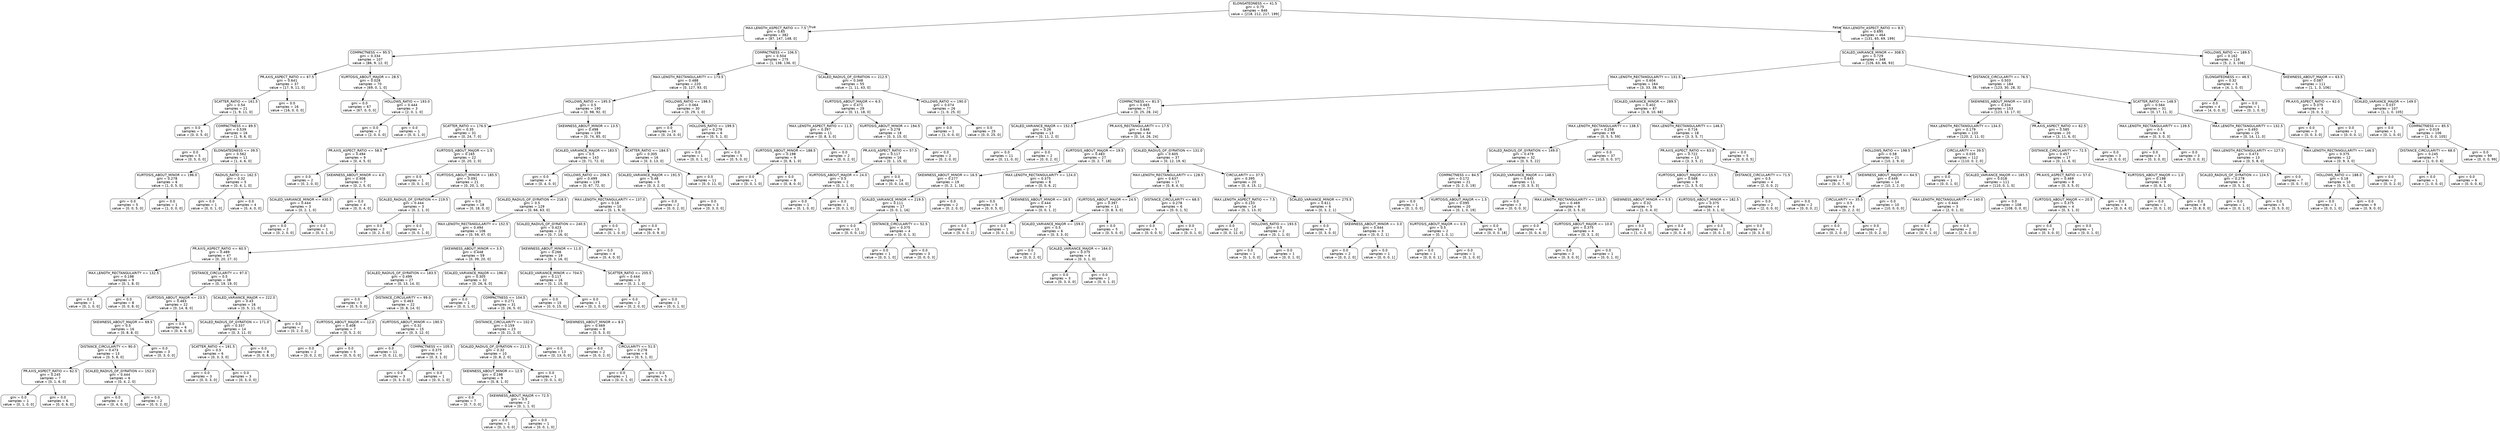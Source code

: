 digraph Tree {
node [shape=box, style="rounded", color="black", fontname="helvetica"] ;
edge [fontname="helvetica"] ;
0 [label="ELONGATEDNESS <= 41.5\ngini = 0.75\nsamples = 846\nvalue = [218, 212, 217, 199]"] ;
1 [label="MAX.LENGTH_ASPECT_RATIO <= 7.5\ngini = 0.65\nsamples = 382\nvalue = [87, 147, 148, 0]"] ;
0 -> 1 [labeldistance=2.5, labelangle=45, headlabel="True"] ;
2 [label="COMPACTNESS <= 95.5\ngini = 0.334\nsamples = 107\nvalue = [86, 9, 12, 0]"] ;
1 -> 2 ;
3 [label="PR.AXIS_ASPECT_RATIO <= 67.5\ngini = 0.641\nsamples = 37\nvalue = [17, 9, 11, 0]"] ;
2 -> 3 ;
4 [label="SCATTER_RATIO <= 161.5\ngini = 0.54\nsamples = 21\nvalue = [1, 9, 11, 0]"] ;
3 -> 4 ;
5 [label="gini = 0.0\nsamples = 5\nvalue = [0, 0, 5, 0]"] ;
4 -> 5 ;
6 [label="COMPACTNESS <= 89.5\ngini = 0.539\nsamples = 16\nvalue = [1, 9, 6, 0]"] ;
4 -> 6 ;
7 [label="gini = 0.0\nsamples = 5\nvalue = [0, 5, 0, 0]"] ;
6 -> 7 ;
8 [label="ELONGATEDNESS <= 39.5\ngini = 0.562\nsamples = 11\nvalue = [1, 4, 6, 0]"] ;
6 -> 8 ;
9 [label="KURTOSIS_ABOUT_MINOR <= 196.0\ngini = 0.278\nsamples = 6\nvalue = [1, 0, 5, 0]"] ;
8 -> 9 ;
10 [label="gini = 0.0\nsamples = 5\nvalue = [0, 0, 5, 0]"] ;
9 -> 10 ;
11 [label="gini = 0.0\nsamples = 1\nvalue = [1, 0, 0, 0]"] ;
9 -> 11 ;
12 [label="RADIUS_RATIO <= 162.5\ngini = 0.32\nsamples = 5\nvalue = [0, 4, 1, 0]"] ;
8 -> 12 ;
13 [label="gini = 0.0\nsamples = 1\nvalue = [0, 0, 1, 0]"] ;
12 -> 13 ;
14 [label="gini = 0.0\nsamples = 4\nvalue = [0, 4, 0, 0]"] ;
12 -> 14 ;
15 [label="gini = 0.0\nsamples = 16\nvalue = [16, 0, 0, 0]"] ;
3 -> 15 ;
16 [label="KURTOSIS_ABOUT_MAJOR <= 28.5\ngini = 0.028\nsamples = 70\nvalue = [69, 0, 1, 0]"] ;
2 -> 16 ;
17 [label="gini = 0.0\nsamples = 67\nvalue = [67, 0, 0, 0]"] ;
16 -> 17 ;
18 [label="HOLLOWS_RATIO <= 193.0\ngini = 0.444\nsamples = 3\nvalue = [2, 0, 1, 0]"] ;
16 -> 18 ;
19 [label="gini = 0.0\nsamples = 2\nvalue = [2, 0, 0, 0]"] ;
18 -> 19 ;
20 [label="gini = 0.0\nsamples = 1\nvalue = [0, 0, 1, 0]"] ;
18 -> 20 ;
21 [label="COMPACTNESS <= 106.5\ngini = 0.504\nsamples = 275\nvalue = [1, 138, 136, 0]"] ;
1 -> 21 ;
22 [label="MAX.LENGTH_RECTANGULARITY <= 173.5\ngini = 0.488\nsamples = 220\nvalue = [0, 127, 93, 0]"] ;
21 -> 22 ;
23 [label="HOLLOWS_RATIO <= 195.5\ngini = 0.5\nsamples = 190\nvalue = [0, 98, 92, 0]"] ;
22 -> 23 ;
24 [label="SCATTER_RATIO <= 176.5\ngini = 0.35\nsamples = 31\nvalue = [0, 24, 7, 0]"] ;
23 -> 24 ;
25 [label="PR.AXIS_ASPECT_RATIO <= 58.5\ngini = 0.494\nsamples = 9\nvalue = [0, 4, 5, 0]"] ;
24 -> 25 ;
26 [label="gini = 0.0\nsamples = 2\nvalue = [0, 2, 0, 0]"] ;
25 -> 26 ;
27 [label="SKEWNESS_ABOUT_MINOR <= 4.0\ngini = 0.408\nsamples = 7\nvalue = [0, 2, 5, 0]"] ;
25 -> 27 ;
28 [label="SCALED_VARIANCE_MINOR <= 430.5\ngini = 0.444\nsamples = 3\nvalue = [0, 2, 1, 0]"] ;
27 -> 28 ;
29 [label="gini = 0.0\nsamples = 2\nvalue = [0, 2, 0, 0]"] ;
28 -> 29 ;
30 [label="gini = 0.0\nsamples = 1\nvalue = [0, 0, 1, 0]"] ;
28 -> 30 ;
31 [label="gini = 0.0\nsamples = 4\nvalue = [0, 0, 4, 0]"] ;
27 -> 31 ;
32 [label="KURTOSIS_ABOUT_MAJOR <= 1.5\ngini = 0.165\nsamples = 22\nvalue = [0, 20, 2, 0]"] ;
24 -> 32 ;
33 [label="gini = 0.0\nsamples = 1\nvalue = [0, 0, 1, 0]"] ;
32 -> 33 ;
34 [label="KURTOSIS_ABOUT_MINOR <= 185.5\ngini = 0.091\nsamples = 21\nvalue = [0, 20, 1, 0]"] ;
32 -> 34 ;
35 [label="SCALED_RADIUS_OF_GYRATION <= 219.5\ngini = 0.444\nsamples = 3\nvalue = [0, 2, 1, 0]"] ;
34 -> 35 ;
36 [label="gini = 0.0\nsamples = 2\nvalue = [0, 2, 0, 0]"] ;
35 -> 36 ;
37 [label="gini = 0.0\nsamples = 1\nvalue = [0, 0, 1, 0]"] ;
35 -> 37 ;
38 [label="gini = 0.0\nsamples = 18\nvalue = [0, 18, 0, 0]"] ;
34 -> 38 ;
39 [label="SKEWNESS_ABOUT_MINOR <= 13.5\ngini = 0.498\nsamples = 159\nvalue = [0, 74, 85, 0]"] ;
23 -> 39 ;
40 [label="SCALED_VARIANCE_MAJOR <= 183.5\ngini = 0.5\nsamples = 143\nvalue = [0, 71, 72, 0]"] ;
39 -> 40 ;
41 [label="gini = 0.0\nsamples = 4\nvalue = [0, 4, 0, 0]"] ;
40 -> 41 ;
42 [label="HOLLOWS_RATIO <= 206.5\ngini = 0.499\nsamples = 139\nvalue = [0, 67, 72, 0]"] ;
40 -> 42 ;
43 [label="SCALED_RADIUS_OF_GYRATION <= 218.5\ngini = 0.5\nsamples = 129\nvalue = [0, 66, 63, 0]"] ;
42 -> 43 ;
44 [label="MAX.LENGTH_RECTANGULARITY <= 152.5\ngini = 0.494\nsamples = 106\nvalue = [0, 59, 47, 0]"] ;
43 -> 44 ;
45 [label="PR.AXIS_ASPECT_RATIO <= 60.5\ngini = 0.489\nsamples = 47\nvalue = [0, 20, 27, 0]"] ;
44 -> 45 ;
46 [label="MAX.LENGTH_RECTANGULARITY <= 132.5\ngini = 0.198\nsamples = 9\nvalue = [0, 1, 8, 0]"] ;
45 -> 46 ;
47 [label="gini = 0.0\nsamples = 1\nvalue = [0, 1, 0, 0]"] ;
46 -> 47 ;
48 [label="gini = 0.0\nsamples = 8\nvalue = [0, 0, 8, 0]"] ;
46 -> 48 ;
49 [label="DISTANCE_CIRCULARITY <= 97.0\ngini = 0.5\nsamples = 38\nvalue = [0, 19, 19, 0]"] ;
45 -> 49 ;
50 [label="KURTOSIS_ABOUT_MAJOR <= 23.5\ngini = 0.463\nsamples = 22\nvalue = [0, 14, 8, 0]"] ;
49 -> 50 ;
51 [label="SKEWNESS_ABOUT_MAJOR <= 69.5\ngini = 0.5\nsamples = 16\nvalue = [0, 8, 8, 0]"] ;
50 -> 51 ;
52 [label="DISTANCE_CIRCULARITY <= 90.0\ngini = 0.473\nsamples = 13\nvalue = [0, 5, 8, 0]"] ;
51 -> 52 ;
53 [label="PR.AXIS_ASPECT_RATIO <= 62.5\ngini = 0.245\nsamples = 7\nvalue = [0, 1, 6, 0]"] ;
52 -> 53 ;
54 [label="gini = 0.0\nsamples = 1\nvalue = [0, 1, 0, 0]"] ;
53 -> 54 ;
55 [label="gini = 0.0\nsamples = 6\nvalue = [0, 0, 6, 0]"] ;
53 -> 55 ;
56 [label="SCALED_RADIUS_OF_GYRATION <= 152.0\ngini = 0.444\nsamples = 6\nvalue = [0, 4, 2, 0]"] ;
52 -> 56 ;
57 [label="gini = 0.0\nsamples = 4\nvalue = [0, 4, 0, 0]"] ;
56 -> 57 ;
58 [label="gini = 0.0\nsamples = 2\nvalue = [0, 0, 2, 0]"] ;
56 -> 58 ;
59 [label="gini = 0.0\nsamples = 3\nvalue = [0, 3, 0, 0]"] ;
51 -> 59 ;
60 [label="gini = 0.0\nsamples = 6\nvalue = [0, 6, 0, 0]"] ;
50 -> 60 ;
61 [label="SCALED_VARIANCE_MAJOR <= 222.0\ngini = 0.43\nsamples = 16\nvalue = [0, 5, 11, 0]"] ;
49 -> 61 ;
62 [label="SCALED_RADIUS_OF_GYRATION <= 171.0\ngini = 0.337\nsamples = 14\nvalue = [0, 3, 11, 0]"] ;
61 -> 62 ;
63 [label="SCATTER_RATIO <= 191.5\ngini = 0.5\nsamples = 6\nvalue = [0, 3, 3, 0]"] ;
62 -> 63 ;
64 [label="gini = 0.0\nsamples = 3\nvalue = [0, 0, 3, 0]"] ;
63 -> 64 ;
65 [label="gini = 0.0\nsamples = 3\nvalue = [0, 3, 0, 0]"] ;
63 -> 65 ;
66 [label="gini = 0.0\nsamples = 8\nvalue = [0, 0, 8, 0]"] ;
62 -> 66 ;
67 [label="gini = 0.0\nsamples = 2\nvalue = [0, 2, 0, 0]"] ;
61 -> 67 ;
68 [label="SKEWNESS_ABOUT_MINOR <= 3.5\ngini = 0.448\nsamples = 59\nvalue = [0, 39, 20, 0]"] ;
44 -> 68 ;
69 [label="SCALED_RADIUS_OF_GYRATION <= 183.5\ngini = 0.499\nsamples = 27\nvalue = [0, 13, 14, 0]"] ;
68 -> 69 ;
70 [label="gini = 0.0\nsamples = 5\nvalue = [0, 5, 0, 0]"] ;
69 -> 70 ;
71 [label="DISTANCE_CIRCULARITY <= 99.0\ngini = 0.463\nsamples = 22\nvalue = [0, 8, 14, 0]"] ;
69 -> 71 ;
72 [label="KURTOSIS_ABOUT_MAJOR <= 12.0\ngini = 0.408\nsamples = 7\nvalue = [0, 5, 2, 0]"] ;
71 -> 72 ;
73 [label="gini = 0.0\nsamples = 2\nvalue = [0, 0, 2, 0]"] ;
72 -> 73 ;
74 [label="gini = 0.0\nsamples = 5\nvalue = [0, 5, 0, 0]"] ;
72 -> 74 ;
75 [label="KURTOSIS_ABOUT_MINOR <= 190.5\ngini = 0.32\nsamples = 15\nvalue = [0, 3, 12, 0]"] ;
71 -> 75 ;
76 [label="gini = 0.0\nsamples = 11\nvalue = [0, 0, 11, 0]"] ;
75 -> 76 ;
77 [label="COMPACTNESS <= 105.5\ngini = 0.375\nsamples = 4\nvalue = [0, 3, 1, 0]"] ;
75 -> 77 ;
78 [label="gini = 0.0\nsamples = 3\nvalue = [0, 3, 0, 0]"] ;
77 -> 78 ;
79 [label="gini = 0.0\nsamples = 1\nvalue = [0, 0, 1, 0]"] ;
77 -> 79 ;
80 [label="SCALED_VARIANCE_MAJOR <= 196.0\ngini = 0.305\nsamples = 32\nvalue = [0, 26, 6, 0]"] ;
68 -> 80 ;
81 [label="gini = 0.0\nsamples = 1\nvalue = [0, 0, 1, 0]"] ;
80 -> 81 ;
82 [label="COMPACTNESS <= 104.5\ngini = 0.271\nsamples = 31\nvalue = [0, 26, 5, 0]"] ;
80 -> 82 ;
83 [label="DISTANCE_CIRCULARITY <= 102.0\ngini = 0.159\nsamples = 23\nvalue = [0, 21, 2, 0]"] ;
82 -> 83 ;
84 [label="SCALED_RADIUS_OF_GYRATION <= 211.5\ngini = 0.32\nsamples = 10\nvalue = [0, 8, 2, 0]"] ;
83 -> 84 ;
85 [label="SKEWNESS_ABOUT_MINOR <= 12.5\ngini = 0.198\nsamples = 9\nvalue = [0, 8, 1, 0]"] ;
84 -> 85 ;
86 [label="gini = 0.0\nsamples = 7\nvalue = [0, 7, 0, 0]"] ;
85 -> 86 ;
87 [label="SKEWNESS_ABOUT_MAJOR <= 72.5\ngini = 0.5\nsamples = 2\nvalue = [0, 1, 1, 0]"] ;
85 -> 87 ;
88 [label="gini = 0.0\nsamples = 1\nvalue = [0, 1, 0, 0]"] ;
87 -> 88 ;
89 [label="gini = 0.0\nsamples = 1\nvalue = [0, 0, 1, 0]"] ;
87 -> 89 ;
90 [label="gini = 0.0\nsamples = 1\nvalue = [0, 0, 1, 0]"] ;
84 -> 90 ;
91 [label="gini = 0.0\nsamples = 13\nvalue = [0, 13, 0, 0]"] ;
83 -> 91 ;
92 [label="SKEWNESS_ABOUT_MINOR <= 8.5\ngini = 0.469\nsamples = 8\nvalue = [0, 5, 3, 0]"] ;
82 -> 92 ;
93 [label="gini = 0.0\nsamples = 2\nvalue = [0, 0, 2, 0]"] ;
92 -> 93 ;
94 [label="CIRCULARITY <= 51.5\ngini = 0.278\nsamples = 6\nvalue = [0, 5, 1, 0]"] ;
92 -> 94 ;
95 [label="gini = 0.0\nsamples = 1\nvalue = [0, 0, 1, 0]"] ;
94 -> 95 ;
96 [label="gini = 0.0\nsamples = 5\nvalue = [0, 5, 0, 0]"] ;
94 -> 96 ;
97 [label="SCALED_RADIUS_OF_GYRATION <= 240.5\ngini = 0.423\nsamples = 23\nvalue = [0, 7, 16, 0]"] ;
43 -> 97 ;
98 [label="SKEWNESS_ABOUT_MINOR <= 11.0\ngini = 0.266\nsamples = 19\nvalue = [0, 3, 16, 0]"] ;
97 -> 98 ;
99 [label="SCALED_VARIANCE_MINOR <= 704.5\ngini = 0.117\nsamples = 16\nvalue = [0, 1, 15, 0]"] ;
98 -> 99 ;
100 [label="gini = 0.0\nsamples = 15\nvalue = [0, 0, 15, 0]"] ;
99 -> 100 ;
101 [label="gini = 0.0\nsamples = 1\nvalue = [0, 1, 0, 0]"] ;
99 -> 101 ;
102 [label="SCATTER_RATIO <= 205.5\ngini = 0.444\nsamples = 3\nvalue = [0, 2, 1, 0]"] ;
98 -> 102 ;
103 [label="gini = 0.0\nsamples = 2\nvalue = [0, 2, 0, 0]"] ;
102 -> 103 ;
104 [label="gini = 0.0\nsamples = 1\nvalue = [0, 0, 1, 0]"] ;
102 -> 104 ;
105 [label="gini = 0.0\nsamples = 4\nvalue = [0, 4, 0, 0]"] ;
97 -> 105 ;
106 [label="MAX.LENGTH_RECTANGULARITY <= 137.0\ngini = 0.18\nsamples = 10\nvalue = [0, 1, 9, 0]"] ;
42 -> 106 ;
107 [label="gini = 0.0\nsamples = 1\nvalue = [0, 1, 0, 0]"] ;
106 -> 107 ;
108 [label="gini = 0.0\nsamples = 9\nvalue = [0, 0, 9, 0]"] ;
106 -> 108 ;
109 [label="SCATTER_RATIO <= 184.5\ngini = 0.305\nsamples = 16\nvalue = [0, 3, 13, 0]"] ;
39 -> 109 ;
110 [label="SCALED_VARIANCE_MAJOR <= 191.5\ngini = 0.48\nsamples = 5\nvalue = [0, 3, 2, 0]"] ;
109 -> 110 ;
111 [label="gini = 0.0\nsamples = 2\nvalue = [0, 0, 2, 0]"] ;
110 -> 111 ;
112 [label="gini = 0.0\nsamples = 3\nvalue = [0, 3, 0, 0]"] ;
110 -> 112 ;
113 [label="gini = 0.0\nsamples = 11\nvalue = [0, 0, 11, 0]"] ;
109 -> 113 ;
114 [label="HOLLOWS_RATIO <= 198.5\ngini = 0.064\nsamples = 30\nvalue = [0, 29, 1, 0]"] ;
22 -> 114 ;
115 [label="gini = 0.0\nsamples = 24\nvalue = [0, 24, 0, 0]"] ;
114 -> 115 ;
116 [label="HOLLOWS_RATIO <= 199.5\ngini = 0.278\nsamples = 6\nvalue = [0, 5, 1, 0]"] ;
114 -> 116 ;
117 [label="gini = 0.0\nsamples = 1\nvalue = [0, 0, 1, 0]"] ;
116 -> 117 ;
118 [label="gini = 0.0\nsamples = 5\nvalue = [0, 5, 0, 0]"] ;
116 -> 118 ;
119 [label="SCALED_RADIUS_OF_GYRATION <= 212.5\ngini = 0.348\nsamples = 55\nvalue = [1, 11, 43, 0]"] ;
21 -> 119 ;
120 [label="KURTOSIS_ABOUT_MAJOR <= 6.5\ngini = 0.471\nsamples = 29\nvalue = [0, 11, 18, 0]"] ;
119 -> 120 ;
121 [label="MAX.LENGTH_ASPECT_RATIO <= 11.5\ngini = 0.397\nsamples = 11\nvalue = [0, 8, 3, 0]"] ;
120 -> 121 ;
122 [label="KURTOSIS_ABOUT_MINOR <= 188.5\ngini = 0.198\nsamples = 9\nvalue = [0, 8, 1, 0]"] ;
121 -> 122 ;
123 [label="gini = 0.0\nsamples = 1\nvalue = [0, 0, 1, 0]"] ;
122 -> 123 ;
124 [label="gini = 0.0\nsamples = 8\nvalue = [0, 8, 0, 0]"] ;
122 -> 124 ;
125 [label="gini = 0.0\nsamples = 2\nvalue = [0, 0, 2, 0]"] ;
121 -> 125 ;
126 [label="KURTOSIS_ABOUT_MINOR <= 194.5\ngini = 0.278\nsamples = 18\nvalue = [0, 3, 15, 0]"] ;
120 -> 126 ;
127 [label="PR.AXIS_ASPECT_RATIO <= 57.5\ngini = 0.117\nsamples = 16\nvalue = [0, 1, 15, 0]"] ;
126 -> 127 ;
128 [label="KURTOSIS_ABOUT_MAJOR <= 24.0\ngini = 0.5\nsamples = 2\nvalue = [0, 1, 1, 0]"] ;
127 -> 128 ;
129 [label="gini = 0.0\nsamples = 1\nvalue = [0, 1, 0, 0]"] ;
128 -> 129 ;
130 [label="gini = 0.0\nsamples = 1\nvalue = [0, 0, 1, 0]"] ;
128 -> 130 ;
131 [label="gini = 0.0\nsamples = 14\nvalue = [0, 0, 14, 0]"] ;
127 -> 131 ;
132 [label="gini = 0.0\nsamples = 2\nvalue = [0, 2, 0, 0]"] ;
126 -> 132 ;
133 [label="HOLLOWS_RATIO <= 190.0\ngini = 0.074\nsamples = 26\nvalue = [1, 0, 25, 0]"] ;
119 -> 133 ;
134 [label="gini = 0.0\nsamples = 1\nvalue = [1, 0, 0, 0]"] ;
133 -> 134 ;
135 [label="gini = 0.0\nsamples = 25\nvalue = [0, 0, 25, 0]"] ;
133 -> 135 ;
136 [label="MAX.LENGTH_ASPECT_RATIO <= 8.5\ngini = 0.695\nsamples = 464\nvalue = [131, 65, 69, 199]"] ;
0 -> 136 [labeldistance=2.5, labelangle=-45, headlabel="False"] ;
137 [label="SCALED_VARIANCE_MINOR <= 308.5\ngini = 0.729\nsamples = 348\nvalue = [126, 63, 66, 93]"] ;
136 -> 137 ;
138 [label="MAX.LENGTH_RECTANGULARITY <= 131.5\ngini = 0.604\nsamples = 164\nvalue = [3, 33, 38, 90]"] ;
137 -> 138 ;
139 [label="COMPACTNESS <= 81.5\ngini = 0.665\nsamples = 77\nvalue = [0, 25, 28, 24]"] ;
138 -> 139 ;
140 [label="SCALED_VARIANCE_MAJOR <= 152.5\ngini = 0.26\nsamples = 13\nvalue = [0, 11, 2, 0]"] ;
139 -> 140 ;
141 [label="gini = 0.0\nsamples = 11\nvalue = [0, 11, 0, 0]"] ;
140 -> 141 ;
142 [label="gini = 0.0\nsamples = 2\nvalue = [0, 0, 2, 0]"] ;
140 -> 142 ;
143 [label="PR.AXIS_RECTANGULARITY <= 17.5\ngini = 0.646\nsamples = 64\nvalue = [0, 14, 26, 24]"] ;
139 -> 143 ;
144 [label="KURTOSIS_ABOUT_MAJOR <= 19.5\ngini = 0.483\nsamples = 27\nvalue = [0, 2, 7, 18]"] ;
143 -> 144 ;
145 [label="SKEWNESS_ABOUT_MINOR <= 16.5\ngini = 0.277\nsamples = 19\nvalue = [0, 2, 1, 16]"] ;
144 -> 145 ;
146 [label="SCALED_VARIANCE_MINOR <= 219.5\ngini = 0.111\nsamples = 17\nvalue = [0, 0, 1, 16]"] ;
145 -> 146 ;
147 [label="gini = 0.0\nsamples = 13\nvalue = [0, 0, 0, 13]"] ;
146 -> 147 ;
148 [label="DISTANCE_CIRCULARITY <= 52.5\ngini = 0.375\nsamples = 4\nvalue = [0, 0, 1, 3]"] ;
146 -> 148 ;
149 [label="gini = 0.0\nsamples = 1\nvalue = [0, 0, 1, 0]"] ;
148 -> 149 ;
150 [label="gini = 0.0\nsamples = 3\nvalue = [0, 0, 0, 3]"] ;
148 -> 150 ;
151 [label="gini = 0.0\nsamples = 2\nvalue = [0, 2, 0, 0]"] ;
145 -> 151 ;
152 [label="MAX.LENGTH_RECTANGULARITY <= 124.0\ngini = 0.375\nsamples = 8\nvalue = [0, 0, 6, 2]"] ;
144 -> 152 ;
153 [label="gini = 0.0\nsamples = 5\nvalue = [0, 0, 5, 0]"] ;
152 -> 153 ;
154 [label="SKEWNESS_ABOUT_MINOR <= 16.5\ngini = 0.444\nsamples = 3\nvalue = [0, 0, 1, 2]"] ;
152 -> 154 ;
155 [label="gini = 0.0\nsamples = 2\nvalue = [0, 0, 0, 2]"] ;
154 -> 155 ;
156 [label="gini = 0.0\nsamples = 1\nvalue = [0, 0, 1, 0]"] ;
154 -> 156 ;
157 [label="SCALED_RADIUS_OF_GYRATION <= 131.0\ngini = 0.605\nsamples = 37\nvalue = [0, 12, 19, 6]"] ;
143 -> 157 ;
158 [label="MAX.LENGTH_RECTANGULARITY <= 128.5\ngini = 0.637\nsamples = 17\nvalue = [0, 8, 4, 5]"] ;
157 -> 158 ;
159 [label="KURTOSIS_ABOUT_MAJOR <= 24.5\ngini = 0.397\nsamples = 11\nvalue = [0, 8, 3, 0]"] ;
158 -> 159 ;
160 [label="SCALED_VARIANCE_MAJOR <= 159.0\ngini = 0.5\nsamples = 6\nvalue = [0, 3, 3, 0]"] ;
159 -> 160 ;
161 [label="gini = 0.0\nsamples = 2\nvalue = [0, 0, 2, 0]"] ;
160 -> 161 ;
162 [label="SCALED_VARIANCE_MAJOR <= 164.0\ngini = 0.375\nsamples = 4\nvalue = [0, 3, 1, 0]"] ;
160 -> 162 ;
163 [label="gini = 0.0\nsamples = 3\nvalue = [0, 3, 0, 0]"] ;
162 -> 163 ;
164 [label="gini = 0.0\nsamples = 1\nvalue = [0, 0, 1, 0]"] ;
162 -> 164 ;
165 [label="gini = 0.0\nsamples = 5\nvalue = [0, 5, 0, 0]"] ;
159 -> 165 ;
166 [label="DISTANCE_CIRCULARITY <= 68.5\ngini = 0.278\nsamples = 6\nvalue = [0, 0, 1, 5]"] ;
158 -> 166 ;
167 [label="gini = 0.0\nsamples = 5\nvalue = [0, 0, 0, 5]"] ;
166 -> 167 ;
168 [label="gini = 0.0\nsamples = 1\nvalue = [0, 0, 1, 0]"] ;
166 -> 168 ;
169 [label="CIRCULARITY <= 37.5\ngini = 0.395\nsamples = 20\nvalue = [0, 4, 15, 1]"] ;
157 -> 169 ;
170 [label="MAX.LENGTH_ASPECT_RATIO <= 7.5\ngini = 0.133\nsamples = 14\nvalue = [0, 1, 13, 0]"] ;
169 -> 170 ;
171 [label="gini = 0.0\nsamples = 12\nvalue = [0, 0, 12, 0]"] ;
170 -> 171 ;
172 [label="HOLLOWS_RATIO <= 193.5\ngini = 0.5\nsamples = 2\nvalue = [0, 1, 1, 0]"] ;
170 -> 172 ;
173 [label="gini = 0.0\nsamples = 1\nvalue = [0, 1, 0, 0]"] ;
172 -> 173 ;
174 [label="gini = 0.0\nsamples = 1\nvalue = [0, 0, 1, 0]"] ;
172 -> 174 ;
175 [label="SCALED_VARIANCE_MINOR <= 275.5\ngini = 0.611\nsamples = 6\nvalue = [0, 3, 2, 1]"] ;
169 -> 175 ;
176 [label="gini = 0.0\nsamples = 3\nvalue = [0, 3, 0, 0]"] ;
175 -> 176 ;
177 [label="SKEWNESS_ABOUT_MINOR <= 3.0\ngini = 0.444\nsamples = 3\nvalue = [0, 0, 2, 1]"] ;
175 -> 177 ;
178 [label="gini = 0.0\nsamples = 2\nvalue = [0, 0, 2, 0]"] ;
177 -> 178 ;
179 [label="gini = 0.0\nsamples = 1\nvalue = [0, 0, 0, 1]"] ;
177 -> 179 ;
180 [label="SCALED_VARIANCE_MINOR <= 289.5\ngini = 0.402\nsamples = 87\nvalue = [3, 8, 10, 66]"] ;
138 -> 180 ;
181 [label="MAX.LENGTH_RECTANGULARITY <= 138.5\ngini = 0.258\nsamples = 69\nvalue = [0, 5, 5, 59]"] ;
180 -> 181 ;
182 [label="SCALED_RADIUS_OF_GYRATION <= 149.0\ngini = 0.479\nsamples = 32\nvalue = [0, 5, 5, 22]"] ;
181 -> 182 ;
183 [label="COMPACTNESS <= 84.5\ngini = 0.172\nsamples = 21\nvalue = [0, 2, 0, 19]"] ;
182 -> 183 ;
184 [label="gini = 0.0\nsamples = 1\nvalue = [0, 1, 0, 0]"] ;
183 -> 184 ;
185 [label="KURTOSIS_ABOUT_MAJOR <= 1.5\ngini = 0.095\nsamples = 20\nvalue = [0, 1, 0, 19]"] ;
183 -> 185 ;
186 [label="KURTOSIS_ABOUT_MAJOR <= 0.5\ngini = 0.5\nsamples = 2\nvalue = [0, 1, 0, 1]"] ;
185 -> 186 ;
187 [label="gini = 0.0\nsamples = 1\nvalue = [0, 0, 0, 1]"] ;
186 -> 187 ;
188 [label="gini = 0.0\nsamples = 1\nvalue = [0, 1, 0, 0]"] ;
186 -> 188 ;
189 [label="gini = 0.0\nsamples = 18\nvalue = [0, 0, 0, 18]"] ;
185 -> 189 ;
190 [label="SCALED_VARIANCE_MAJOR <= 148.5\ngini = 0.645\nsamples = 11\nvalue = [0, 3, 5, 3]"] ;
182 -> 190 ;
191 [label="gini = 0.0\nsamples = 3\nvalue = [0, 0, 0, 3]"] ;
190 -> 191 ;
192 [label="MAX.LENGTH_RECTANGULARITY <= 135.5\ngini = 0.469\nsamples = 8\nvalue = [0, 3, 5, 0]"] ;
190 -> 192 ;
193 [label="gini = 0.0\nsamples = 4\nvalue = [0, 0, 4, 0]"] ;
192 -> 193 ;
194 [label="KURTOSIS_ABOUT_MAJOR <= 10.0\ngini = 0.375\nsamples = 4\nvalue = [0, 3, 1, 0]"] ;
192 -> 194 ;
195 [label="gini = 0.0\nsamples = 3\nvalue = [0, 3, 0, 0]"] ;
194 -> 195 ;
196 [label="gini = 0.0\nsamples = 1\nvalue = [0, 0, 1, 0]"] ;
194 -> 196 ;
197 [label="gini = 0.0\nsamples = 37\nvalue = [0, 0, 0, 37]"] ;
181 -> 197 ;
198 [label="MAX.LENGTH_RECTANGULARITY <= 146.5\ngini = 0.716\nsamples = 18\nvalue = [3, 3, 5, 7]"] ;
180 -> 198 ;
199 [label="PR.AXIS_ASPECT_RATIO <= 63.0\ngini = 0.722\nsamples = 13\nvalue = [3, 3, 5, 2]"] ;
198 -> 199 ;
200 [label="KURTOSIS_ABOUT_MAJOR <= 15.5\ngini = 0.568\nsamples = 9\nvalue = [1, 3, 5, 0]"] ;
199 -> 200 ;
201 [label="SKEWNESS_ABOUT_MINOR <= 5.5\ngini = 0.32\nsamples = 5\nvalue = [1, 0, 4, 0]"] ;
200 -> 201 ;
202 [label="gini = 0.0\nsamples = 1\nvalue = [1, 0, 0, 0]"] ;
201 -> 202 ;
203 [label="gini = 0.0\nsamples = 4\nvalue = [0, 0, 4, 0]"] ;
201 -> 203 ;
204 [label="KURTOSIS_ABOUT_MINOR <= 182.5\ngini = 0.375\nsamples = 4\nvalue = [0, 3, 1, 0]"] ;
200 -> 204 ;
205 [label="gini = 0.0\nsamples = 1\nvalue = [0, 0, 1, 0]"] ;
204 -> 205 ;
206 [label="gini = 0.0\nsamples = 3\nvalue = [0, 3, 0, 0]"] ;
204 -> 206 ;
207 [label="DISTANCE_CIRCULARITY <= 71.5\ngini = 0.5\nsamples = 4\nvalue = [2, 0, 0, 2]"] ;
199 -> 207 ;
208 [label="gini = 0.0\nsamples = 2\nvalue = [2, 0, 0, 0]"] ;
207 -> 208 ;
209 [label="gini = 0.0\nsamples = 2\nvalue = [0, 0, 0, 2]"] ;
207 -> 209 ;
210 [label="gini = 0.0\nsamples = 5\nvalue = [0, 0, 0, 5]"] ;
198 -> 210 ;
211 [label="DISTANCE_CIRCULARITY <= 76.5\ngini = 0.503\nsamples = 184\nvalue = [123, 30, 28, 3]"] ;
137 -> 211 ;
212 [label="SKEWNESS_ABOUT_MINOR <= 10.5\ngini = 0.334\nsamples = 153\nvalue = [123, 13, 17, 0]"] ;
211 -> 212 ;
213 [label="MAX.LENGTH_RECTANGULARITY <= 134.5\ngini = 0.179\nsamples = 133\nvalue = [120, 2, 11, 0]"] ;
212 -> 213 ;
214 [label="HOLLOWS_RATIO <= 198.5\ngini = 0.58\nsamples = 21\nvalue = [10, 2, 9, 0]"] ;
213 -> 214 ;
215 [label="gini = 0.0\nsamples = 7\nvalue = [0, 0, 7, 0]"] ;
214 -> 215 ;
216 [label="SKEWNESS_ABOUT_MAJOR <= 64.5\ngini = 0.449\nsamples = 14\nvalue = [10, 2, 2, 0]"] ;
214 -> 216 ;
217 [label="CIRCULARITY <= 35.5\ngini = 0.5\nsamples = 4\nvalue = [0, 2, 2, 0]"] ;
216 -> 217 ;
218 [label="gini = 0.0\nsamples = 2\nvalue = [0, 2, 0, 0]"] ;
217 -> 218 ;
219 [label="gini = 0.0\nsamples = 2\nvalue = [0, 0, 2, 0]"] ;
217 -> 219 ;
220 [label="gini = 0.0\nsamples = 10\nvalue = [10, 0, 0, 0]"] ;
216 -> 220 ;
221 [label="CIRCULARITY <= 39.5\ngini = 0.035\nsamples = 112\nvalue = [110, 0, 2, 0]"] ;
213 -> 221 ;
222 [label="gini = 0.0\nsamples = 1\nvalue = [0, 0, 1, 0]"] ;
221 -> 222 ;
223 [label="SCALED_VARIANCE_MAJOR <= 165.5\ngini = 0.018\nsamples = 111\nvalue = [110, 0, 1, 0]"] ;
221 -> 223 ;
224 [label="MAX.LENGTH_RECTANGULARITY <= 140.0\ngini = 0.444\nsamples = 3\nvalue = [2, 0, 1, 0]"] ;
223 -> 224 ;
225 [label="gini = 0.0\nsamples = 1\nvalue = [0, 0, 1, 0]"] ;
224 -> 225 ;
226 [label="gini = 0.0\nsamples = 2\nvalue = [2, 0, 0, 0]"] ;
224 -> 226 ;
227 [label="gini = 0.0\nsamples = 108\nvalue = [108, 0, 0, 0]"] ;
223 -> 227 ;
228 [label="PR.AXIS_ASPECT_RATIO <= 62.5\ngini = 0.585\nsamples = 20\nvalue = [3, 11, 6, 0]"] ;
212 -> 228 ;
229 [label="DISTANCE_CIRCULARITY <= 72.5\ngini = 0.457\nsamples = 17\nvalue = [0, 11, 6, 0]"] ;
228 -> 229 ;
230 [label="PR.AXIS_ASPECT_RATIO <= 57.0\ngini = 0.469\nsamples = 8\nvalue = [0, 3, 5, 0]"] ;
229 -> 230 ;
231 [label="KURTOSIS_ABOUT_MAJOR <= 20.5\ngini = 0.375\nsamples = 4\nvalue = [0, 3, 1, 0]"] ;
230 -> 231 ;
232 [label="gini = 0.0\nsamples = 3\nvalue = [0, 3, 0, 0]"] ;
231 -> 232 ;
233 [label="gini = 0.0\nsamples = 1\nvalue = [0, 0, 1, 0]"] ;
231 -> 233 ;
234 [label="gini = 0.0\nsamples = 4\nvalue = [0, 0, 4, 0]"] ;
230 -> 234 ;
235 [label="KURTOSIS_ABOUT_MAJOR <= 1.0\ngini = 0.198\nsamples = 9\nvalue = [0, 8, 1, 0]"] ;
229 -> 235 ;
236 [label="gini = 0.0\nsamples = 1\nvalue = [0, 0, 1, 0]"] ;
235 -> 236 ;
237 [label="gini = 0.0\nsamples = 8\nvalue = [0, 8, 0, 0]"] ;
235 -> 237 ;
238 [label="gini = 0.0\nsamples = 3\nvalue = [3, 0, 0, 0]"] ;
228 -> 238 ;
239 [label="SCATTER_RATIO <= 148.5\ngini = 0.564\nsamples = 31\nvalue = [0, 17, 11, 3]"] ;
211 -> 239 ;
240 [label="MAX.LENGTH_RECTANGULARITY <= 139.5\ngini = 0.5\nsamples = 6\nvalue = [0, 3, 0, 3]"] ;
239 -> 240 ;
241 [label="gini = 0.0\nsamples = 3\nvalue = [0, 3, 0, 0]"] ;
240 -> 241 ;
242 [label="gini = 0.0\nsamples = 3\nvalue = [0, 0, 0, 3]"] ;
240 -> 242 ;
243 [label="MAX.LENGTH_RECTANGULARITY <= 132.5\ngini = 0.493\nsamples = 25\nvalue = [0, 14, 11, 0]"] ;
239 -> 243 ;
244 [label="MAX.LENGTH_RECTANGULARITY <= 127.5\ngini = 0.473\nsamples = 13\nvalue = [0, 5, 8, 0]"] ;
243 -> 244 ;
245 [label="SCALED_RADIUS_OF_GYRATION <= 124.5\ngini = 0.278\nsamples = 6\nvalue = [0, 5, 1, 0]"] ;
244 -> 245 ;
246 [label="gini = 0.0\nsamples = 1\nvalue = [0, 0, 1, 0]"] ;
245 -> 246 ;
247 [label="gini = 0.0\nsamples = 5\nvalue = [0, 5, 0, 0]"] ;
245 -> 247 ;
248 [label="gini = 0.0\nsamples = 7\nvalue = [0, 0, 7, 0]"] ;
244 -> 248 ;
249 [label="MAX.LENGTH_RECTANGULARITY <= 146.5\ngini = 0.375\nsamples = 12\nvalue = [0, 9, 3, 0]"] ;
243 -> 249 ;
250 [label="HOLLOWS_RATIO <= 188.0\ngini = 0.18\nsamples = 10\nvalue = [0, 9, 1, 0]"] ;
249 -> 250 ;
251 [label="gini = 0.0\nsamples = 1\nvalue = [0, 0, 1, 0]"] ;
250 -> 251 ;
252 [label="gini = 0.0\nsamples = 9\nvalue = [0, 9, 0, 0]"] ;
250 -> 252 ;
253 [label="gini = 0.0\nsamples = 2\nvalue = [0, 0, 2, 0]"] ;
249 -> 253 ;
254 [label="HOLLOWS_RATIO <= 189.5\ngini = 0.162\nsamples = 116\nvalue = [5, 2, 3, 106]"] ;
136 -> 254 ;
255 [label="ELONGATEDNESS <= 46.5\ngini = 0.32\nsamples = 5\nvalue = [4, 1, 0, 0]"] ;
254 -> 255 ;
256 [label="gini = 0.0\nsamples = 4\nvalue = [4, 0, 0, 0]"] ;
255 -> 256 ;
257 [label="gini = 0.0\nsamples = 1\nvalue = [0, 1, 0, 0]"] ;
255 -> 257 ;
258 [label="SKEWNESS_ABOUT_MAJOR <= 63.5\ngini = 0.087\nsamples = 111\nvalue = [1, 1, 3, 106]"] ;
254 -> 258 ;
259 [label="PR.AXIS_ASPECT_RATIO <= 62.0\ngini = 0.375\nsamples = 4\nvalue = [0, 0, 3, 1]"] ;
258 -> 259 ;
260 [label="gini = 0.0\nsamples = 3\nvalue = [0, 0, 3, 0]"] ;
259 -> 260 ;
261 [label="gini = 0.0\nsamples = 1\nvalue = [0, 0, 0, 1]"] ;
259 -> 261 ;
262 [label="SCALED_VARIANCE_MAJOR <= 149.0\ngini = 0.037\nsamples = 107\nvalue = [1, 1, 0, 105]"] ;
258 -> 262 ;
263 [label="gini = 0.0\nsamples = 1\nvalue = [0, 1, 0, 0]"] ;
262 -> 263 ;
264 [label="COMPACTNESS <= 85.5\ngini = 0.019\nsamples = 106\nvalue = [1, 0, 0, 105]"] ;
262 -> 264 ;
265 [label="DISTANCE_CIRCULARITY <= 68.0\ngini = 0.245\nsamples = 7\nvalue = [1, 0, 0, 6]"] ;
264 -> 265 ;
266 [label="gini = 0.0\nsamples = 1\nvalue = [1, 0, 0, 0]"] ;
265 -> 266 ;
267 [label="gini = 0.0\nsamples = 6\nvalue = [0, 0, 0, 6]"] ;
265 -> 267 ;
268 [label="gini = 0.0\nsamples = 99\nvalue = [0, 0, 0, 99]"] ;
264 -> 268 ;
}